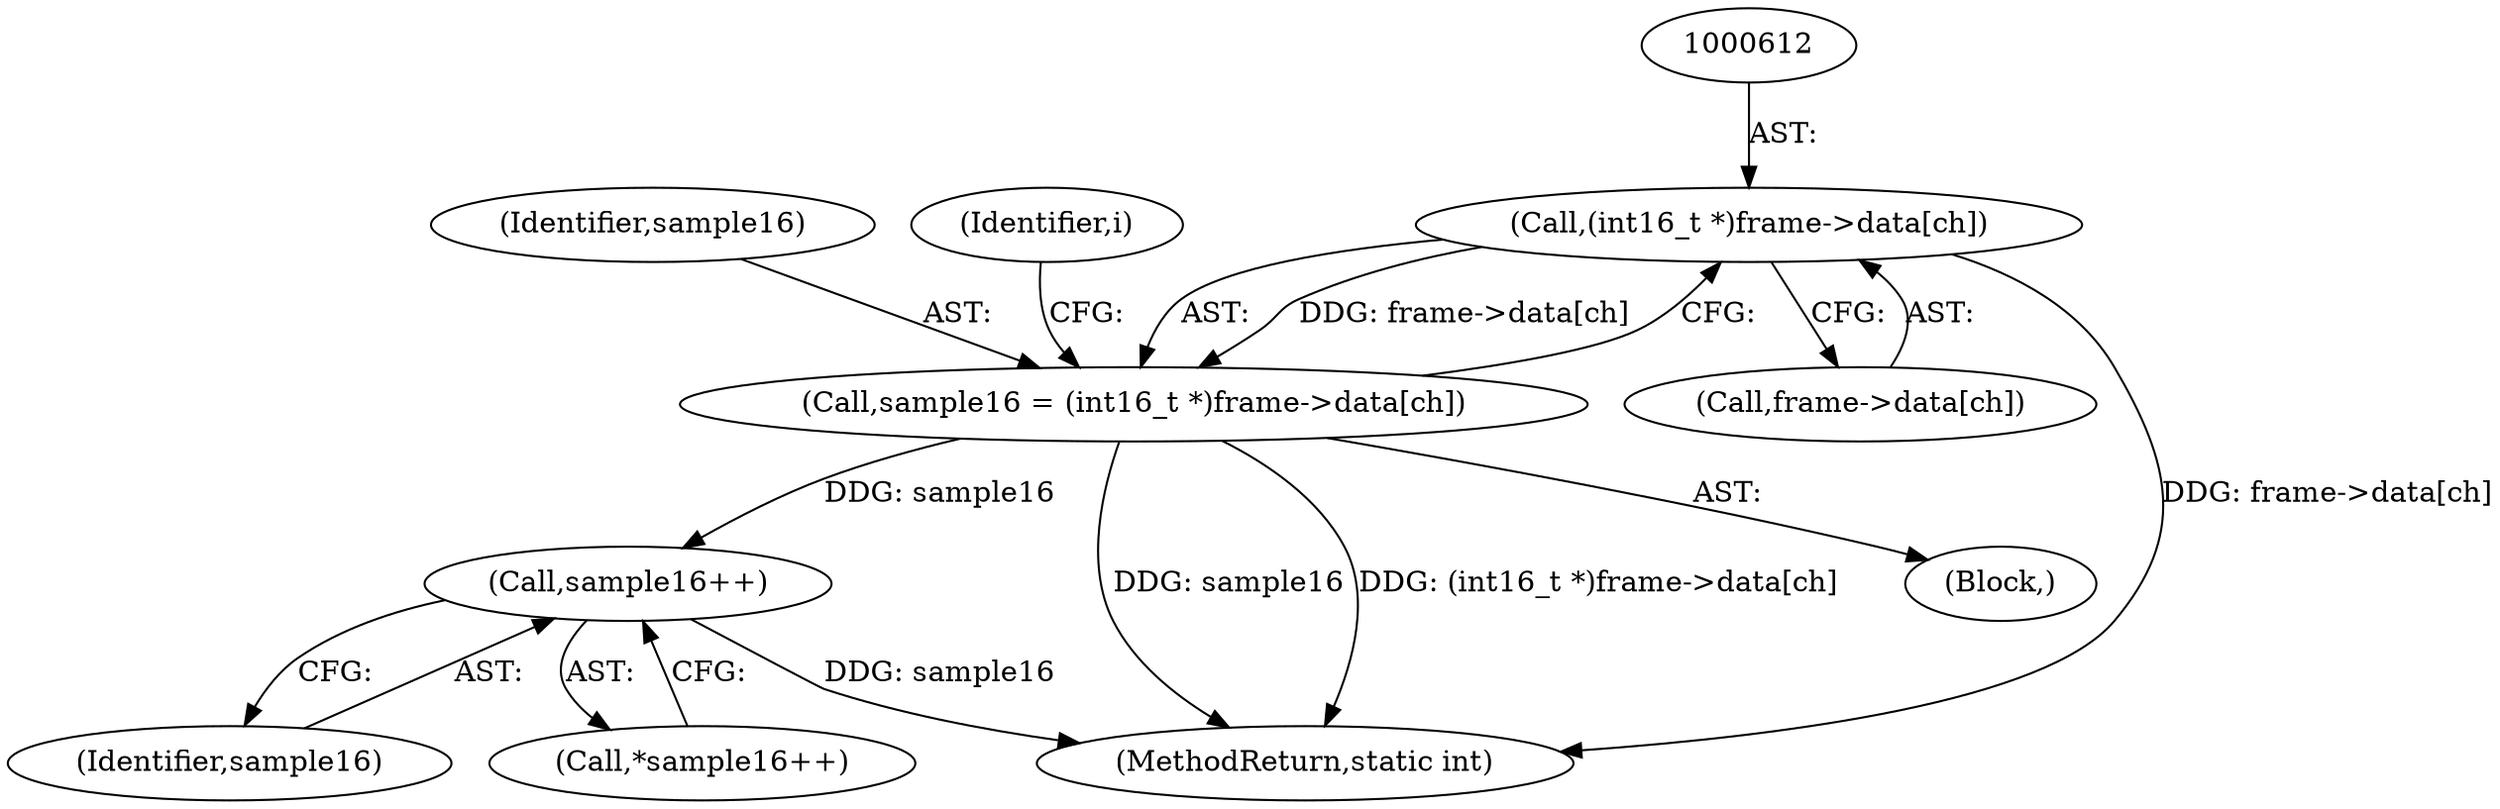 digraph "0_FFmpeg_ba4beaf6149f7241c8bd85fe853318c2f6837ad0@array" {
"1000611" [label="(Call,(int16_t *)frame->data[ch])"];
"1000609" [label="(Call,sample16 = (int16_t *)frame->data[ch])"];
"1000629" [label="(Call,sample16++)"];
"1000629" [label="(Call,sample16++)"];
"1000611" [label="(Call,(int16_t *)frame->data[ch])"];
"1000613" [label="(Call,frame->data[ch])"];
"1000610" [label="(Identifier,sample16)"];
"1000703" [label="(MethodReturn,static int)"];
"1000608" [label="(Block,)"];
"1000630" [label="(Identifier,sample16)"];
"1000628" [label="(Call,*sample16++)"];
"1000609" [label="(Call,sample16 = (int16_t *)frame->data[ch])"];
"1000620" [label="(Identifier,i)"];
"1000611" -> "1000609"  [label="AST: "];
"1000611" -> "1000613"  [label="CFG: "];
"1000612" -> "1000611"  [label="AST: "];
"1000613" -> "1000611"  [label="AST: "];
"1000609" -> "1000611"  [label="CFG: "];
"1000611" -> "1000703"  [label="DDG: frame->data[ch]"];
"1000611" -> "1000609"  [label="DDG: frame->data[ch]"];
"1000609" -> "1000608"  [label="AST: "];
"1000610" -> "1000609"  [label="AST: "];
"1000620" -> "1000609"  [label="CFG: "];
"1000609" -> "1000703"  [label="DDG: sample16"];
"1000609" -> "1000703"  [label="DDG: (int16_t *)frame->data[ch]"];
"1000609" -> "1000629"  [label="DDG: sample16"];
"1000629" -> "1000628"  [label="AST: "];
"1000629" -> "1000630"  [label="CFG: "];
"1000630" -> "1000629"  [label="AST: "];
"1000628" -> "1000629"  [label="CFG: "];
"1000629" -> "1000703"  [label="DDG: sample16"];
}
